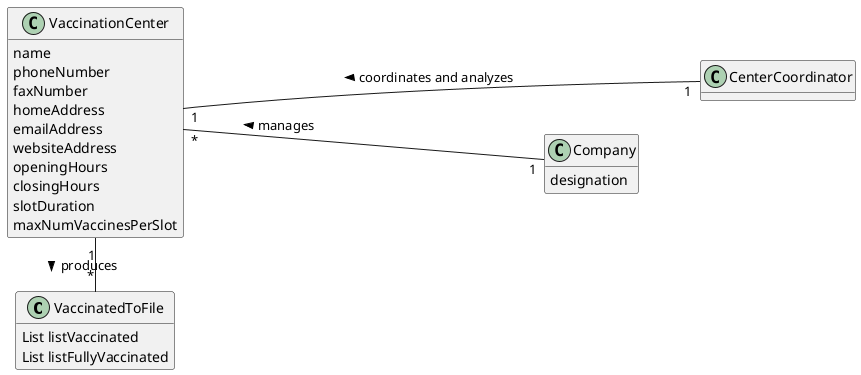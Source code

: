 @startuml
hide methods
left to right direction
skinparam classAttributeIconSize 0


class VaccinatedToFile{
List listVaccinated
List listFullyVaccinated
}

VaccinationCenter "1"-right-"*" VaccinatedToFile : produces >

class VaccinationCenter{
name
phoneNumber
faxNumber
homeAddress
emailAddress
websiteAddress
openingHours
closingHours
slotDuration
maxNumVaccinesPerSlot
}

class CenterCoordinator{
}

CenterCoordinator "1" -up--- "1" VaccinationCenter : coordinates and analyzes >

class Company{
designation
}

Company "1" -up-- "*" VaccinationCenter : manages >


@enduml